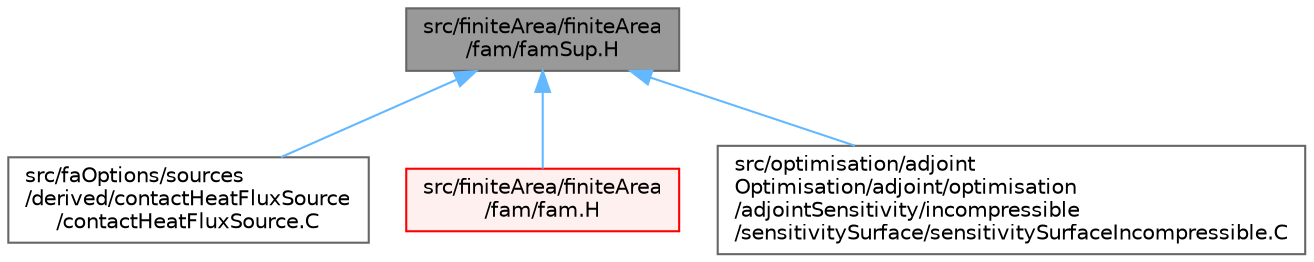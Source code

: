 digraph "src/finiteArea/finiteArea/fam/famSup.H"
{
 // LATEX_PDF_SIZE
  bgcolor="transparent";
  edge [fontname=Helvetica,fontsize=10,labelfontname=Helvetica,labelfontsize=10];
  node [fontname=Helvetica,fontsize=10,shape=box,height=0.2,width=0.4];
  Node1 [id="Node000001",label="src/finiteArea/finiteArea\l/fam/famSup.H",height=0.2,width=0.4,color="gray40", fillcolor="grey60", style="filled", fontcolor="black",tooltip="Calculate the finiteArea matrix for implicit and explicit sources."];
  Node1 -> Node2 [id="edge1_Node000001_Node000002",dir="back",color="steelblue1",style="solid",tooltip=" "];
  Node2 [id="Node000002",label="src/faOptions/sources\l/derived/contactHeatFluxSource\l/contactHeatFluxSource.C",height=0.2,width=0.4,color="grey40", fillcolor="white", style="filled",URL="$contactHeatFluxSource_8C.html",tooltip=" "];
  Node1 -> Node3 [id="edge2_Node000001_Node000003",dir="back",color="steelblue1",style="solid",tooltip=" "];
  Node3 [id="Node000003",label="src/finiteArea/finiteArea\l/fam/fam.H",height=0.2,width=0.4,color="red", fillcolor="#FFF0F0", style="filled",URL="$fam_8H.html",tooltip="Namespace of functions to calculate implicit derivatives returning a matrix. Time derivatives are cal..."];
  Node1 -> Node42 [id="edge3_Node000001_Node000042",dir="back",color="steelblue1",style="solid",tooltip=" "];
  Node42 [id="Node000042",label="src/optimisation/adjoint\lOptimisation/adjoint/optimisation\l/adjointSensitivity/incompressible\l/sensitivitySurface/sensitivitySurfaceIncompressible.C",height=0.2,width=0.4,color="grey40", fillcolor="white", style="filled",URL="$sensitivitySurfaceIncompressible_8C.html",tooltip=" "];
}
